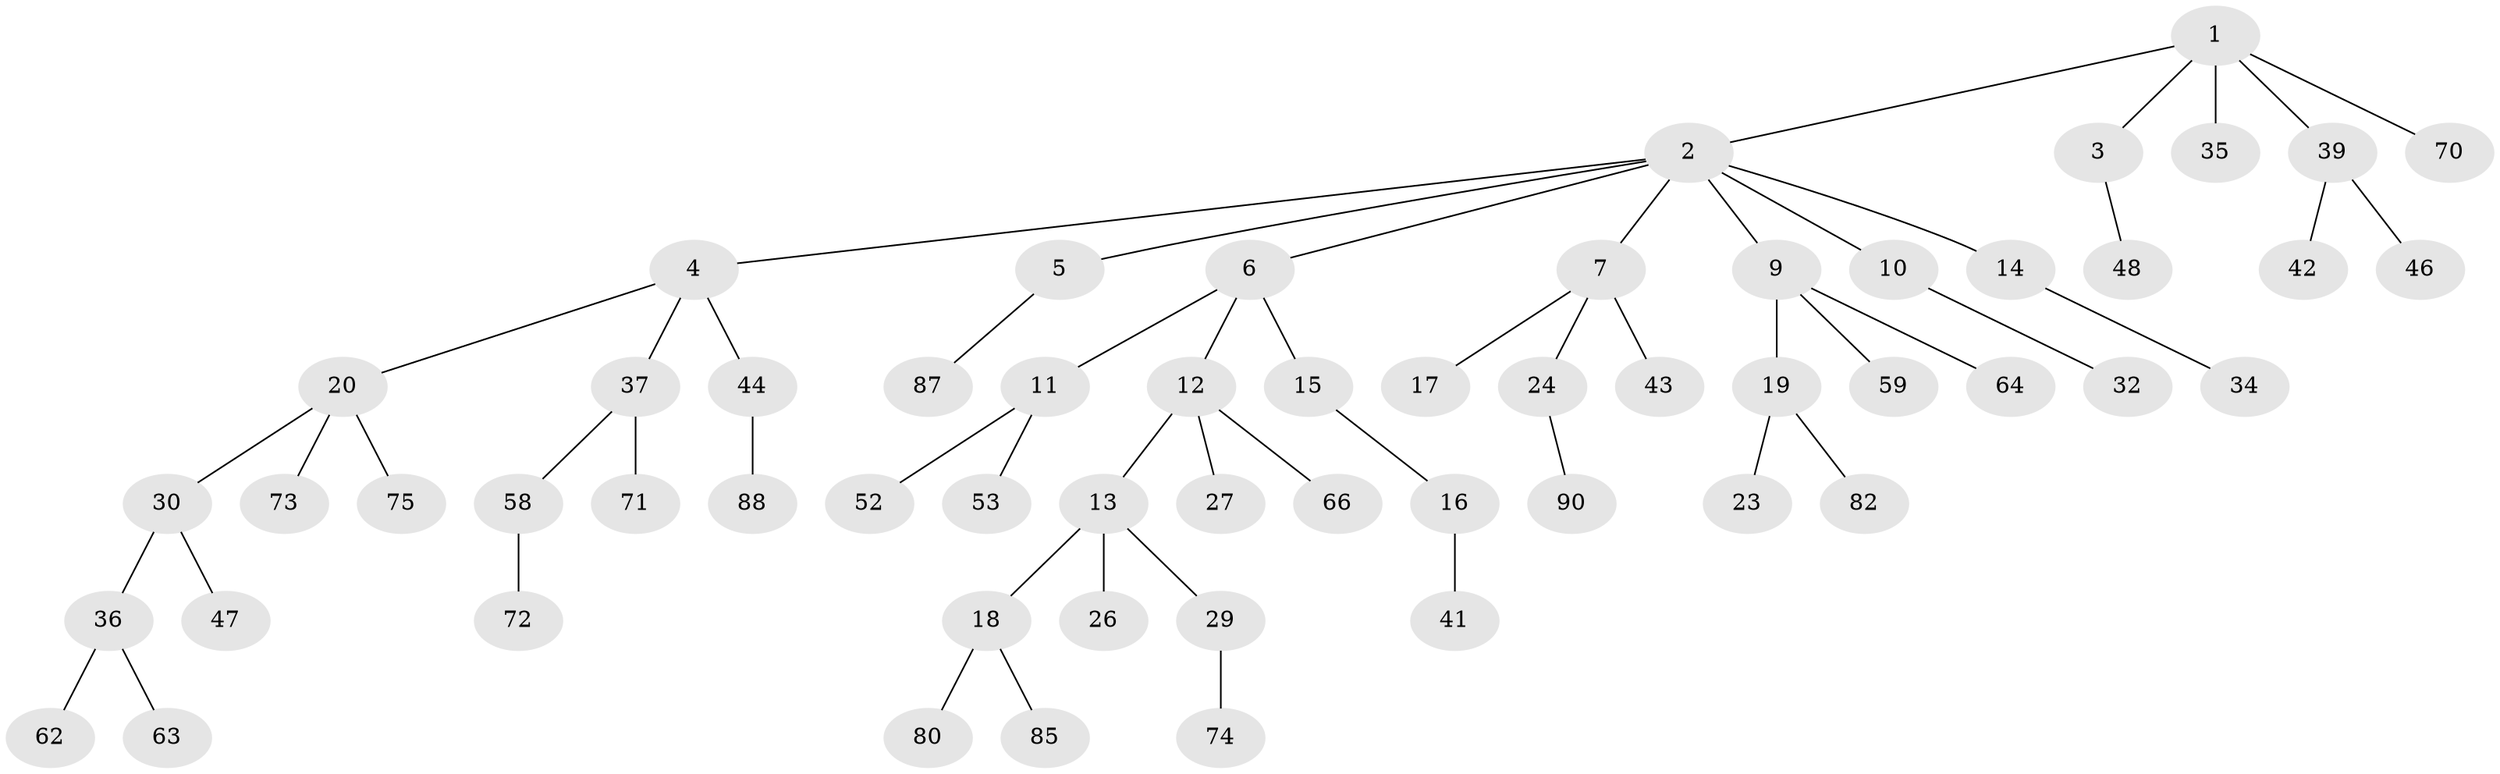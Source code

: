 // original degree distribution, {4: 0.043478260869565216, 8: 0.010869565217391304, 3: 0.1956521739130435, 5: 0.03260869565217391, 2: 0.25, 1: 0.4673913043478261}
// Generated by graph-tools (version 1.1) at 2025/11/02/27/25 16:11:27]
// undirected, 58 vertices, 57 edges
graph export_dot {
graph [start="1"]
  node [color=gray90,style=filled];
  1 [super="+25"];
  2;
  3 [super="+61"];
  4 [super="+31"];
  5 [super="+38"];
  6 [super="+40"];
  7 [super="+8"];
  9 [super="+22"];
  10 [super="+91"];
  11;
  12 [super="+28"];
  13 [super="+49"];
  14 [super="+92"];
  15 [super="+21"];
  16 [super="+77"];
  17 [super="+68"];
  18 [super="+33"];
  19 [super="+69"];
  20 [super="+60"];
  23;
  24 [super="+50"];
  26 [super="+79"];
  27 [super="+51"];
  29 [super="+76"];
  30;
  32 [super="+57"];
  34 [super="+84"];
  35;
  36 [super="+81"];
  37 [super="+56"];
  39 [super="+45"];
  41;
  42;
  43 [super="+54"];
  44 [super="+55"];
  46;
  47;
  48;
  52 [super="+86"];
  53 [super="+78"];
  58;
  59;
  62;
  63 [super="+65"];
  64;
  66 [super="+67"];
  70;
  71;
  72;
  73;
  74;
  75 [super="+89"];
  80;
  82 [super="+83"];
  85;
  87;
  88;
  90;
  1 -- 2;
  1 -- 3;
  1 -- 35;
  1 -- 70;
  1 -- 39;
  2 -- 4;
  2 -- 5;
  2 -- 6;
  2 -- 7;
  2 -- 9;
  2 -- 10;
  2 -- 14;
  3 -- 48;
  4 -- 20;
  4 -- 37;
  4 -- 44;
  5 -- 87;
  6 -- 11;
  6 -- 12;
  6 -- 15;
  7 -- 43;
  7 -- 24;
  7 -- 17;
  9 -- 19;
  9 -- 64;
  9 -- 59;
  10 -- 32;
  11 -- 52;
  11 -- 53;
  12 -- 13;
  12 -- 27;
  12 -- 66;
  13 -- 18;
  13 -- 26;
  13 -- 29;
  14 -- 34;
  15 -- 16;
  16 -- 41;
  18 -- 80;
  18 -- 85;
  19 -- 23;
  19 -- 82;
  20 -- 30;
  20 -- 73;
  20 -- 75;
  24 -- 90;
  29 -- 74;
  30 -- 36;
  30 -- 47;
  36 -- 62;
  36 -- 63;
  37 -- 71;
  37 -- 58;
  39 -- 42;
  39 -- 46;
  44 -- 88;
  58 -- 72;
}
